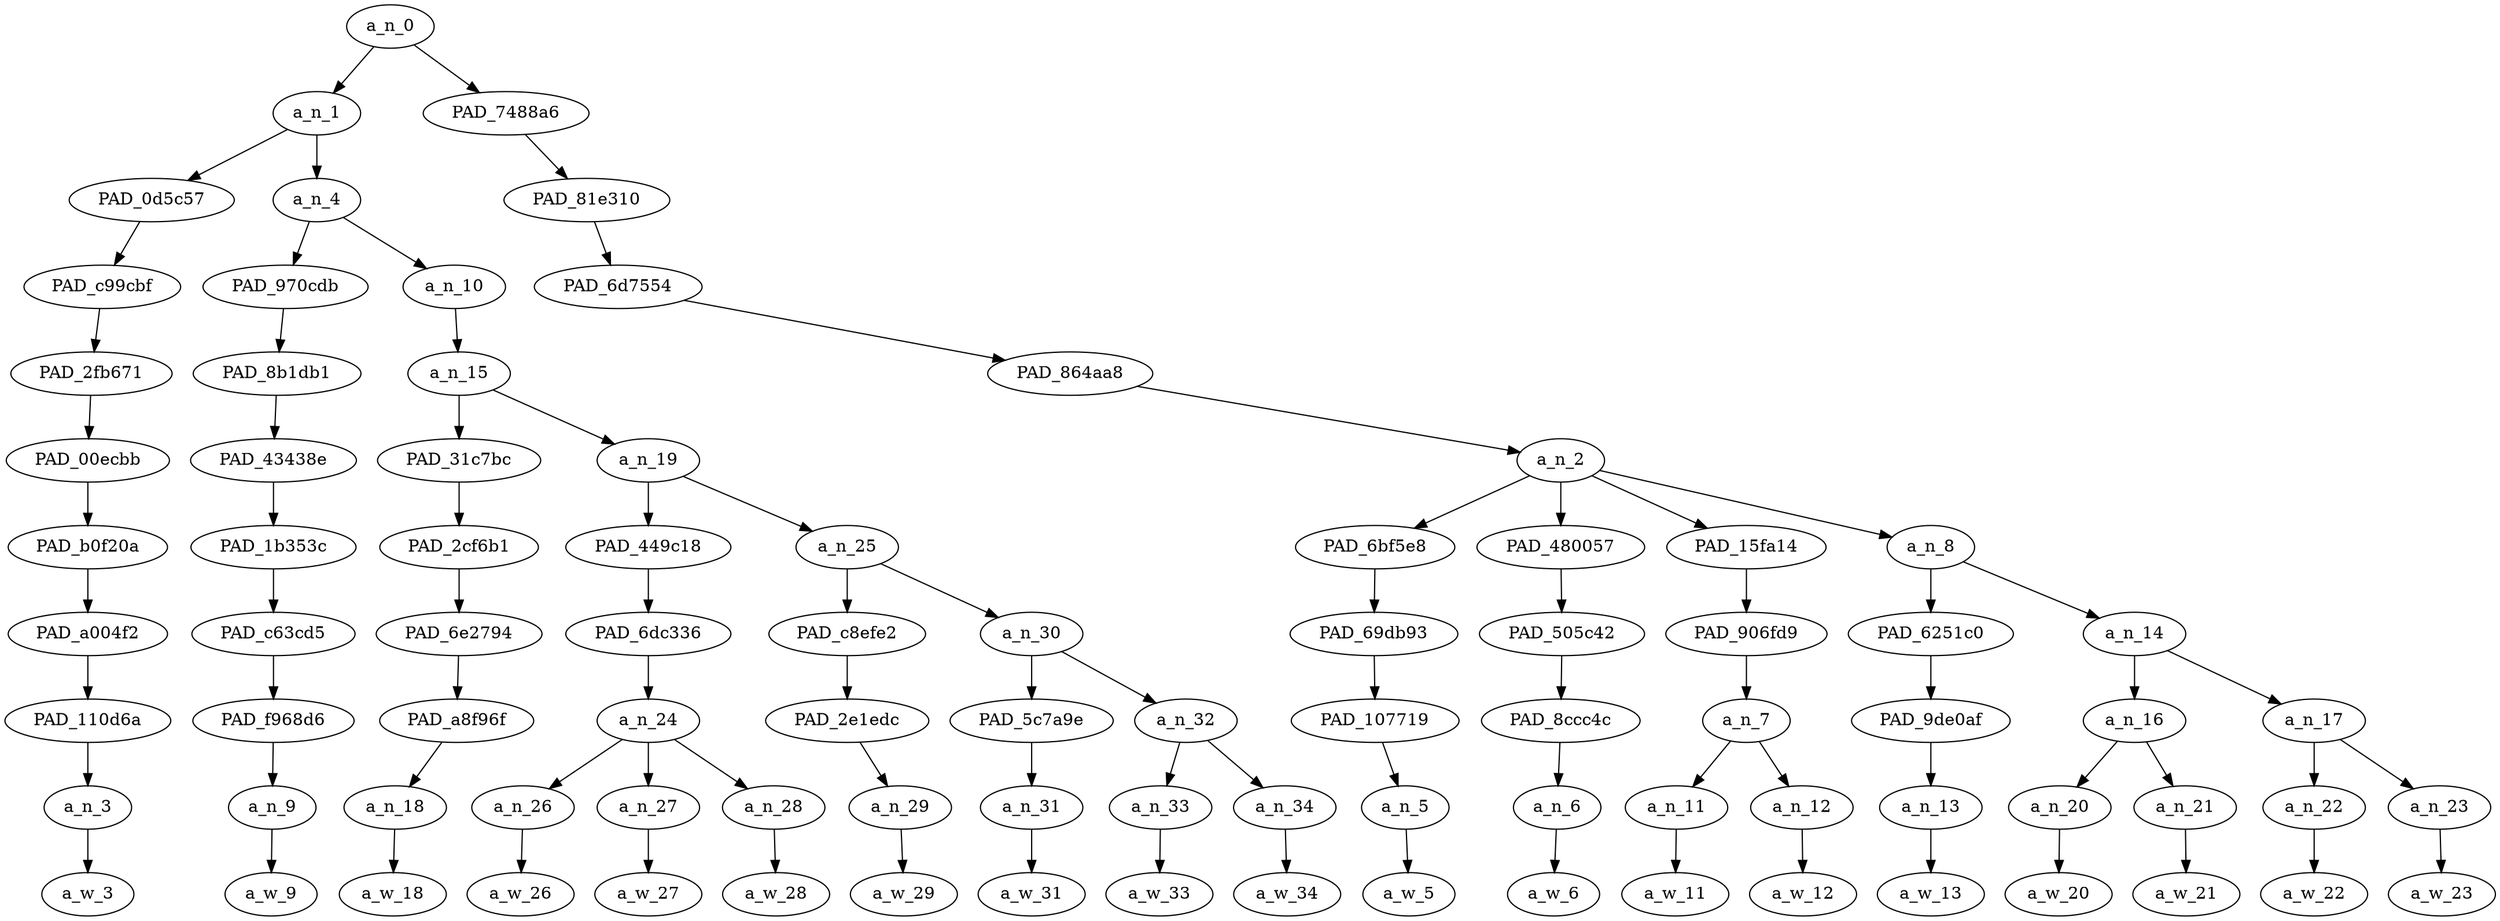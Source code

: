 strict digraph "" {
	a_n_0	[div_dir=1,
		index=0,
		level=10,
		pos="6.68359375,10!",
		text_span="[0, 1, 2, 3, 4, 5, 6, 7, 8, 9, 10, 11, 12, 13, 14, 15, 16, 17, 18]",
		value=0.99999998];
	a_n_1	[div_dir=1,
		index=0,
		level=9,
		pos="1.1796875,9!",
		text_span="[0, 1, 2, 3, 4, 5, 6, 7, 8, 9]",
		value=0.59791050];
	a_n_0 -> a_n_1;
	PAD_7488a6	[div_dir=1,
		index=1,
		level=9,
		pos="12.1875,9!",
		text_span="[10, 11, 12, 13, 14, 15, 16, 17, 18]",
		value=0.40174338];
	a_n_0 -> PAD_7488a6;
	PAD_0d5c57	[div_dir=1,
		index=0,
		level=8,
		pos="0.0,8!",
		text_span="[0]",
		value=0.05095232];
	a_n_1 -> PAD_0d5c57;
	a_n_4	[div_dir=1,
		index=1,
		level=8,
		pos="2.359375,8!",
		text_span="[1, 2, 3, 4, 5, 6, 7, 8, 9]",
		value=0.54671897];
	a_n_1 -> a_n_4;
	PAD_c99cbf	[div_dir=1,
		index=0,
		level=7,
		pos="0.0,7!",
		text_span="[0]",
		value=0.05095232];
	PAD_0d5c57 -> PAD_c99cbf;
	PAD_2fb671	[div_dir=1,
		index=0,
		level=6,
		pos="0.0,6!",
		text_span="[0]",
		value=0.05095232];
	PAD_c99cbf -> PAD_2fb671;
	PAD_00ecbb	[div_dir=1,
		index=0,
		level=5,
		pos="0.0,5!",
		text_span="[0]",
		value=0.05095232];
	PAD_2fb671 -> PAD_00ecbb;
	PAD_b0f20a	[div_dir=1,
		index=0,
		level=4,
		pos="0.0,4!",
		text_span="[0]",
		value=0.05095232];
	PAD_00ecbb -> PAD_b0f20a;
	PAD_a004f2	[div_dir=1,
		index=0,
		level=3,
		pos="0.0,3!",
		text_span="[0]",
		value=0.05095232];
	PAD_b0f20a -> PAD_a004f2;
	PAD_110d6a	[div_dir=1,
		index=0,
		level=2,
		pos="0.0,2!",
		text_span="[0]",
		value=0.05095232];
	PAD_a004f2 -> PAD_110d6a;
	a_n_3	[div_dir=1,
		index=0,
		level=1,
		pos="0.0,1!",
		text_span="[0]",
		value=0.05095232];
	PAD_110d6a -> a_n_3;
	a_w_3	[div_dir=0,
		index=0,
		level=0,
		pos="0,0!",
		text_span="[0]",
		value="<user>"];
	a_n_3 -> a_w_3;
	PAD_970cdb	[div_dir=1,
		index=1,
		level=7,
		pos="1.0,7!",
		text_span="[1]",
		value=0.06419505];
	a_n_4 -> PAD_970cdb;
	a_n_10	[div_dir=1,
		index=2,
		level=7,
		pos="3.71875,7!",
		text_span="[2, 3, 4, 5, 6, 7, 8, 9]",
		value=0.48229610];
	a_n_4 -> a_n_10;
	PAD_8b1db1	[div_dir=1,
		index=1,
		level=6,
		pos="1.0,6!",
		text_span="[1]",
		value=0.06419505];
	PAD_970cdb -> PAD_8b1db1;
	PAD_43438e	[div_dir=1,
		index=1,
		level=5,
		pos="1.0,5!",
		text_span="[1]",
		value=0.06419505];
	PAD_8b1db1 -> PAD_43438e;
	PAD_1b353c	[div_dir=1,
		index=1,
		level=4,
		pos="1.0,4!",
		text_span="[1]",
		value=0.06419505];
	PAD_43438e -> PAD_1b353c;
	PAD_c63cd5	[div_dir=1,
		index=1,
		level=3,
		pos="1.0,3!",
		text_span="[1]",
		value=0.06419505];
	PAD_1b353c -> PAD_c63cd5;
	PAD_f968d6	[div_dir=1,
		index=1,
		level=2,
		pos="1.0,2!",
		text_span="[1]",
		value=0.06419505];
	PAD_c63cd5 -> PAD_f968d6;
	a_n_9	[div_dir=1,
		index=1,
		level=1,
		pos="1.0,1!",
		text_span="[1]",
		value=0.06419505];
	PAD_f968d6 -> a_n_9;
	a_w_9	[div_dir=0,
		index=1,
		level=0,
		pos="1,0!",
		text_span="[1]",
		value=where];
	a_n_9 -> a_w_9;
	a_n_15	[div_dir=1,
		index=2,
		level=6,
		pos="3.71875,6!",
		text_span="[2, 3, 4, 5, 6, 7, 8, 9]",
		value=0.48224596];
	a_n_10 -> a_n_15;
	PAD_31c7bc	[div_dir=1,
		index=2,
		level=5,
		pos="2.0,5!",
		text_span="[2]",
		value=0.04598830];
	a_n_15 -> PAD_31c7bc;
	a_n_19	[div_dir=-1,
		index=3,
		level=5,
		pos="5.4375,5!",
		text_span="[3, 4, 5, 6, 7, 8, 9]",
		value=0.43620752];
	a_n_15 -> a_n_19;
	PAD_2cf6b1	[div_dir=1,
		index=2,
		level=4,
		pos="2.0,4!",
		text_span="[2]",
		value=0.04598830];
	PAD_31c7bc -> PAD_2cf6b1;
	PAD_6e2794	[div_dir=1,
		index=2,
		level=3,
		pos="2.0,3!",
		text_span="[2]",
		value=0.04598830];
	PAD_2cf6b1 -> PAD_6e2794;
	PAD_a8f96f	[div_dir=1,
		index=2,
		level=2,
		pos="2.0,2!",
		text_span="[2]",
		value=0.04598830];
	PAD_6e2794 -> PAD_a8f96f;
	a_n_18	[div_dir=1,
		index=2,
		level=1,
		pos="2.0,1!",
		text_span="[2]",
		value=0.04598830];
	PAD_a8f96f -> a_n_18;
	a_w_18	[div_dir=0,
		index=2,
		level=0,
		pos="2,0!",
		text_span="[2]",
		value=is];
	a_n_18 -> a_w_18;
	PAD_449c18	[div_dir=1,
		index=3,
		level=4,
		pos="4.0,4!",
		text_span="[3, 4, 5]",
		value=0.18961754];
	a_n_19 -> PAD_449c18;
	a_n_25	[div_dir=-1,
		index=4,
		level=4,
		pos="6.875,4!",
		text_span="[6, 7, 8, 9]",
		value=0.24652420];
	a_n_19 -> a_n_25;
	PAD_6dc336	[div_dir=1,
		index=3,
		level=3,
		pos="4.0,3!",
		text_span="[3, 4, 5]",
		value=0.18961754];
	PAD_449c18 -> PAD_6dc336;
	a_n_24	[div_dir=1,
		index=3,
		level=2,
		pos="4.0,2!",
		text_span="[3, 4, 5]",
		value=0.18961754];
	PAD_6dc336 -> a_n_24;
	a_n_26	[div_dir=1,
		index=3,
		level=1,
		pos="3.0,1!",
		text_span="[3]",
		value=0.04704583];
	a_n_24 -> a_n_26;
	a_n_27	[div_dir=-1,
		index=4,
		level=1,
		pos="4.0,1!",
		text_span="[4]",
		value=0.07586445];
	a_n_24 -> a_n_27;
	a_n_28	[div_dir=1,
		index=5,
		level=1,
		pos="5.0,1!",
		text_span="[5]",
		value=0.06663485];
	a_n_24 -> a_n_28;
	a_w_26	[div_dir=0,
		index=3,
		level=0,
		pos="3,0!",
		text_span="[3]",
		value=the];
	a_n_26 -> a_w_26;
	a_w_27	[div_dir=0,
		index=4,
		level=0,
		pos="4,0!",
		text_span="[4]",
		value=diversity];
	a_n_27 -> a_w_27;
	a_w_28	[div_dir=0,
		index=5,
		level=0,
		pos="5,0!",
		text_span="[5]",
		value=video];
	a_n_28 -> a_w_28;
	PAD_c8efe2	[div_dir=-1,
		index=4,
		level=3,
		pos="6.0,3!",
		text_span="[6]",
		value=0.04932404];
	a_n_25 -> PAD_c8efe2;
	a_n_30	[div_dir=-1,
		index=5,
		level=3,
		pos="7.75,3!",
		text_span="[7, 8, 9]",
		value=0.19705350];
	a_n_25 -> a_n_30;
	PAD_2e1edc	[div_dir=-1,
		index=4,
		level=2,
		pos="6.0,2!",
		text_span="[6]",
		value=0.04932404];
	PAD_c8efe2 -> PAD_2e1edc;
	a_n_29	[div_dir=-1,
		index=6,
		level=1,
		pos="6.0,1!",
		text_span="[6]",
		value=0.04932404];
	PAD_2e1edc -> a_n_29;
	a_w_29	[div_dir=0,
		index=6,
		level=0,
		pos="6,0!",
		text_span="[6]",
		value=full];
	a_n_29 -> a_w_29;
	PAD_5c7a9e	[div_dir=-1,
		index=5,
		level=2,
		pos="7.0,2!",
		text_span="[7]",
		value=0.04095029];
	a_n_30 -> PAD_5c7a9e;
	a_n_32	[div_dir=1,
		index=6,
		level=2,
		pos="8.5,2!",
		text_span="[8, 9]",
		value=0.15603605];
	a_n_30 -> a_n_32;
	a_n_31	[div_dir=-1,
		index=7,
		level=1,
		pos="7.0,1!",
		text_span="[7]",
		value=0.04095029];
	PAD_5c7a9e -> a_n_31;
	a_w_31	[div_dir=0,
		index=7,
		level=0,
		pos="7,0!",
		text_span="[7]",
		value=of];
	a_n_31 -> a_w_31;
	a_n_33	[div_dir=-1,
		index=8,
		level=1,
		pos="8.0,1!",
		text_span="[8]",
		value=0.09157014];
	a_n_32 -> a_n_33;
	a_n_34	[div_dir=1,
		index=9,
		level=1,
		pos="9.0,1!",
		text_span="[9]",
		value=0.06446413];
	a_n_32 -> a_n_34;
	a_w_33	[div_dir=0,
		index=8,
		level=0,
		pos="8,0!",
		text_span="[8]",
		value=white];
	a_n_33 -> a_w_33;
	a_w_34	[div_dir=0,
		index=9,
		level=0,
		pos="9,0!",
		text_span="[9]",
		value=people];
	a_n_34 -> a_w_34;
	PAD_81e310	[div_dir=1,
		index=2,
		level=8,
		pos="12.1875,8!",
		text_span="[10, 11, 12, 13, 14, 15, 16, 17, 18]",
		value=0.40174338];
	PAD_7488a6 -> PAD_81e310;
	PAD_6d7554	[div_dir=1,
		index=3,
		level=7,
		pos="12.1875,7!",
		text_span="[10, 11, 12, 13, 14, 15, 16, 17, 18]",
		value=0.40174338];
	PAD_81e310 -> PAD_6d7554;
	PAD_864aa8	[div_dir=1,
		index=3,
		level=6,
		pos="12.1875,6!",
		text_span="[10, 11, 12, 13, 14, 15, 16, 17, 18]",
		value=0.40174338];
	PAD_6d7554 -> PAD_864aa8;
	a_n_2	[div_dir=1,
		index=4,
		level=5,
		pos="12.1875,5!",
		text_span="[10, 11, 12, 13, 14, 15, 16, 17, 18]",
		value=0.40174338];
	PAD_864aa8 -> a_n_2;
	PAD_6bf5e8	[div_dir=-1,
		index=5,
		level=4,
		pos="10.0,4!",
		text_span="[10]",
		value=0.04937005];
	a_n_2 -> PAD_6bf5e8;
	PAD_480057	[div_dir=-1,
		index=6,
		level=4,
		pos="11.0,4!",
		text_span="[11]",
		value=0.03974385];
	a_n_2 -> PAD_480057;
	PAD_15fa14	[div_dir=1,
		index=7,
		level=4,
		pos="12.5,4!",
		text_span="[12, 13]",
		value=0.08391323];
	a_n_2 -> PAD_15fa14;
	a_n_8	[div_dir=1,
		index=8,
		level=4,
		pos="15.25,4!",
		text_span="[14, 15, 16, 17, 18]",
		value=0.22846581];
	a_n_2 -> a_n_8;
	PAD_69db93	[div_dir=-1,
		index=6,
		level=3,
		pos="10.0,3!",
		text_span="[10]",
		value=0.04937005];
	PAD_6bf5e8 -> PAD_69db93;
	PAD_107719	[div_dir=-1,
		index=7,
		level=2,
		pos="10.0,2!",
		text_span="[10]",
		value=0.04937005];
	PAD_69db93 -> PAD_107719;
	a_n_5	[div_dir=-1,
		index=10,
		level=1,
		pos="10.0,1!",
		text_span="[10]",
		value=0.04937005];
	PAD_107719 -> a_n_5;
	a_w_5	[div_dir=0,
		index=10,
		level=0,
		pos="10,0!",
		text_span="[10]",
		value=trust];
	a_n_5 -> a_w_5;
	PAD_505c42	[div_dir=-1,
		index=7,
		level=3,
		pos="11.0,3!",
		text_span="[11]",
		value=0.03974385];
	PAD_480057 -> PAD_505c42;
	PAD_8ccc4c	[div_dir=-1,
		index=8,
		level=2,
		pos="11.0,2!",
		text_span="[11]",
		value=0.03974385];
	PAD_505c42 -> PAD_8ccc4c;
	a_n_6	[div_dir=-1,
		index=11,
		level=1,
		pos="11.0,1!",
		text_span="[11]",
		value=0.03974385];
	PAD_8ccc4c -> a_n_6;
	a_w_6	[div_dir=0,
		index=11,
		level=0,
		pos="11,0!",
		text_span="[11]",
		value=me];
	a_n_6 -> a_w_6;
	PAD_906fd9	[div_dir=1,
		index=8,
		level=3,
		pos="12.5,3!",
		text_span="[12, 13]",
		value=0.08391323];
	PAD_15fa14 -> PAD_906fd9;
	a_n_7	[div_dir=1,
		index=9,
		level=2,
		pos="12.5,2!",
		text_span="[12, 13]",
		value=0.08391323];
	PAD_906fd9 -> a_n_7;
	a_n_11	[div_dir=1,
		index=12,
		level=1,
		pos="12.0,1!",
		text_span="[12]",
		value=0.03368301];
	a_n_7 -> a_n_11;
	a_n_12	[div_dir=-1,
		index=13,
		level=1,
		pos="13.0,1!",
		text_span="[13]",
		value=0.05010527];
	a_n_7 -> a_n_12;
	a_w_11	[div_dir=0,
		index=12,
		level=0,
		pos="12,0!",
		text_span="[12]",
		value=very];
	a_n_11 -> a_w_11;
	a_w_12	[div_dir=0,
		index=13,
		level=0,
		pos="13,0!",
		text_span="[13]",
		value=painful];
	a_n_12 -> a_w_12;
	PAD_6251c0	[div_dir=1,
		index=9,
		level=3,
		pos="14.0,3!",
		text_span="[14]",
		value=0.03418685];
	a_n_8 -> PAD_6251c0;
	a_n_14	[div_dir=1,
		index=10,
		level=3,
		pos="16.5,3!",
		text_span="[15, 16, 17, 18]",
		value=0.19398759];
	a_n_8 -> a_n_14;
	PAD_9de0af	[div_dir=1,
		index=10,
		level=2,
		pos="14.0,2!",
		text_span="[14]",
		value=0.03418685];
	PAD_6251c0 -> PAD_9de0af;
	a_n_13	[div_dir=1,
		index=14,
		level=1,
		pos="14.0,1!",
		text_span="[14]",
		value=0.03418685];
	PAD_9de0af -> a_n_13;
	a_w_13	[div_dir=0,
		index=14,
		level=0,
		pos="14,0!",
		text_span="[14]",
		value=for];
	a_n_13 -> a_w_13;
	a_n_16	[div_dir=1,
		index=11,
		level=2,
		pos="15.5,2!",
		text_span="[15, 16]",
		value=0.09581260];
	a_n_14 -> a_n_16;
	a_n_17	[div_dir=1,
		index=12,
		level=2,
		pos="17.5,2!",
		text_span="[17, 18]",
		value=0.09797421];
	a_n_14 -> a_n_17;
	a_n_20	[div_dir=1,
		index=15,
		level=1,
		pos="15.0,1!",
		text_span="[15]",
		value=0.03636694];
	a_n_16 -> a_n_20;
	a_n_21	[div_dir=-1,
		index=16,
		level=1,
		pos="16.0,1!",
		text_span="[16]",
		value=0.05933693];
	a_n_16 -> a_n_21;
	a_w_20	[div_dir=0,
		index=15,
		level=0,
		pos="15,0!",
		text_span="[15]",
		value=the1];
	a_n_20 -> a_w_20;
	a_w_21	[div_dir=0,
		index=16,
		level=0,
		pos="16,0!",
		text_span="[16]",
		value=minority];
	a_n_21 -> a_w_21;
	a_n_22	[div_dir=1,
		index=17,
		level=1,
		pos="17.0,1!",
		text_span="[17]",
		value=0.04372229];
	a_n_17 -> a_n_22;
	a_n_23	[div_dir=-1,
		index=18,
		level=1,
		pos="18.0,1!",
		text_span="[18]",
		value=0.05407392];
	a_n_17 -> a_n_23;
	a_w_22	[div_dir=0,
		index=17,
		level=0,
		pos="17,0!",
		text_span="[17]",
		value=very1];
	a_n_22 -> a_w_22;
	a_w_23	[div_dir=0,
		index=18,
		level=0,
		pos="18,0!",
		text_span="[18]",
		value=painful1];
	a_n_23 -> a_w_23;
}
